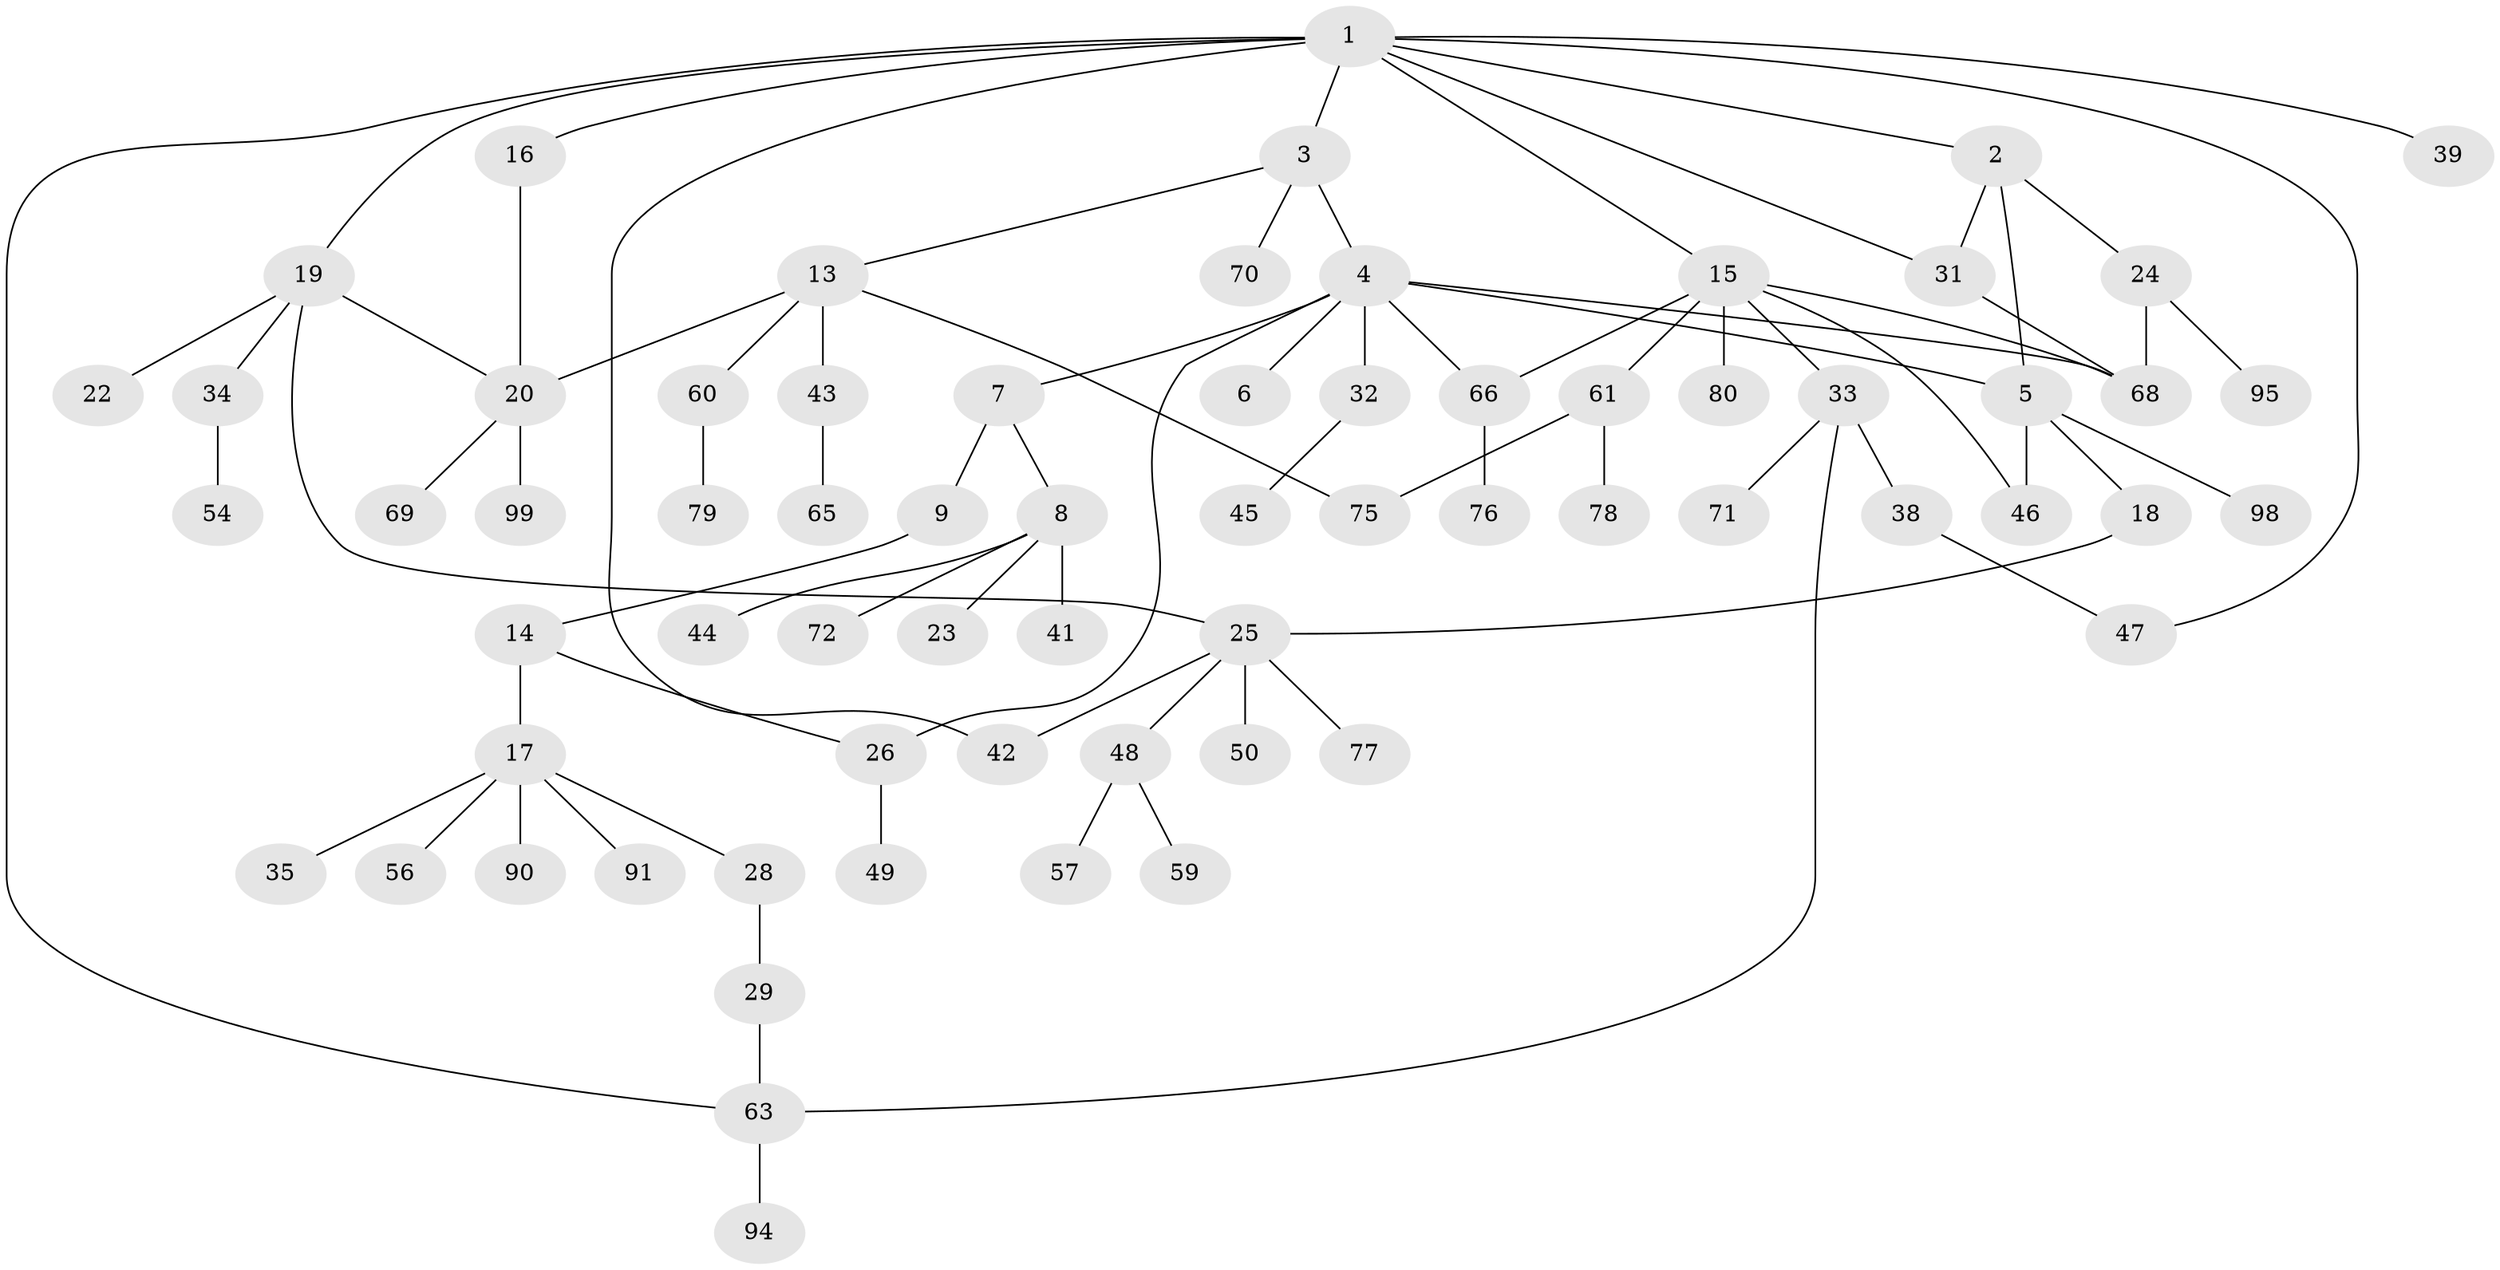 // original degree distribution, {8: 0.02, 4: 0.08, 5: 0.08, 1: 0.37, 2: 0.31, 3: 0.13, 6: 0.01}
// Generated by graph-tools (version 1.1) at 2025/41/03/06/25 10:41:29]
// undirected, 67 vertices, 82 edges
graph export_dot {
graph [start="1"]
  node [color=gray90,style=filled];
  1 [super="+12"];
  2;
  3;
  4 [super="+96"];
  5 [super="+97"];
  6;
  7 [super="+51"];
  8 [super="+11"];
  9 [super="+10"];
  13 [super="+21"];
  14 [super="+36"];
  15 [super="+27"];
  16 [super="+92"];
  17 [super="+40"];
  18 [super="+58"];
  19 [super="+30"];
  20 [super="+73"];
  22;
  23;
  24 [super="+89"];
  25 [super="+37"];
  26 [super="+55"];
  28 [super="+52"];
  29 [super="+53"];
  31 [super="+64"];
  32 [super="+82"];
  33;
  34;
  35 [super="+86"];
  38 [super="+67"];
  39;
  41;
  42;
  43;
  44;
  45 [super="+81"];
  46;
  47 [super="+83"];
  48;
  49;
  50 [super="+62"];
  54;
  56;
  57 [super="+74"];
  59;
  60;
  61 [super="+88"];
  63 [super="+85"];
  65;
  66 [super="+84"];
  68 [super="+100"];
  69;
  70;
  71;
  72;
  75;
  76 [super="+87"];
  77 [super="+93"];
  78;
  79;
  80;
  90;
  91;
  94;
  95;
  98;
  99;
  1 -- 2;
  1 -- 3;
  1 -- 15;
  1 -- 19;
  1 -- 39;
  1 -- 47;
  1 -- 42;
  1 -- 16;
  1 -- 63;
  1 -- 31;
  2 -- 24;
  2 -- 31;
  2 -- 5;
  3 -- 4;
  3 -- 13;
  3 -- 70;
  4 -- 5;
  4 -- 6;
  4 -- 7;
  4 -- 26;
  4 -- 32;
  4 -- 66;
  4 -- 68;
  5 -- 18;
  5 -- 98;
  5 -- 46;
  7 -- 8;
  7 -- 9;
  8 -- 41;
  8 -- 44;
  8 -- 72;
  8 -- 23;
  9 -- 14;
  13 -- 43;
  13 -- 75;
  13 -- 20;
  13 -- 60;
  14 -- 17;
  14 -- 26;
  15 -- 33;
  15 -- 61;
  15 -- 80;
  15 -- 46;
  15 -- 68;
  15 -- 66;
  16 -- 20;
  17 -- 28;
  17 -- 35;
  17 -- 90;
  17 -- 56;
  17 -- 91;
  18 -- 25;
  19 -- 20;
  19 -- 22;
  19 -- 25;
  19 -- 34;
  20 -- 69;
  20 -- 99;
  24 -- 68;
  24 -- 95;
  25 -- 42;
  25 -- 77;
  25 -- 48;
  25 -- 50;
  26 -- 49;
  28 -- 29;
  29 -- 63;
  31 -- 68 [weight=2];
  32 -- 45;
  33 -- 38;
  33 -- 71;
  33 -- 63;
  34 -- 54;
  38 -- 47;
  43 -- 65;
  48 -- 57;
  48 -- 59;
  60 -- 79;
  61 -- 78;
  61 -- 75;
  63 -- 94;
  66 -- 76;
}
